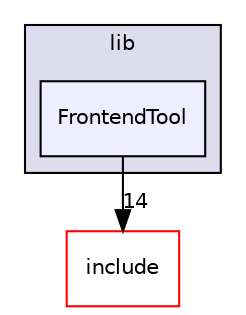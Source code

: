 digraph "lib/FrontendTool" {
  bgcolor=transparent;
  compound=true
  node [ fontsize="10", fontname="Helvetica"];
  edge [ labelfontsize="10", labelfontname="Helvetica"];
  subgraph clusterdir_97aefd0d527b934f1d99a682da8fe6a9 {
    graph [ bgcolor="#ddddee", pencolor="black", label="lib" fontname="Helvetica", fontsize="10", URL="dir_97aefd0d527b934f1d99a682da8fe6a9.html"]
  dir_0aadbddadc0fb83131f3ab71ec0540fe [shape=box, label="FrontendTool", style="filled", fillcolor="#eeeeff", pencolor="black", URL="dir_0aadbddadc0fb83131f3ab71ec0540fe.html"];
  }
  dir_d44c64559bbebec7f509842c48db8b23 [shape=box label="include" color="red" URL="dir_d44c64559bbebec7f509842c48db8b23.html"];
  dir_0aadbddadc0fb83131f3ab71ec0540fe->dir_d44c64559bbebec7f509842c48db8b23 [headlabel="14", labeldistance=1.5 headhref="dir_000045_000001.html"];
}
